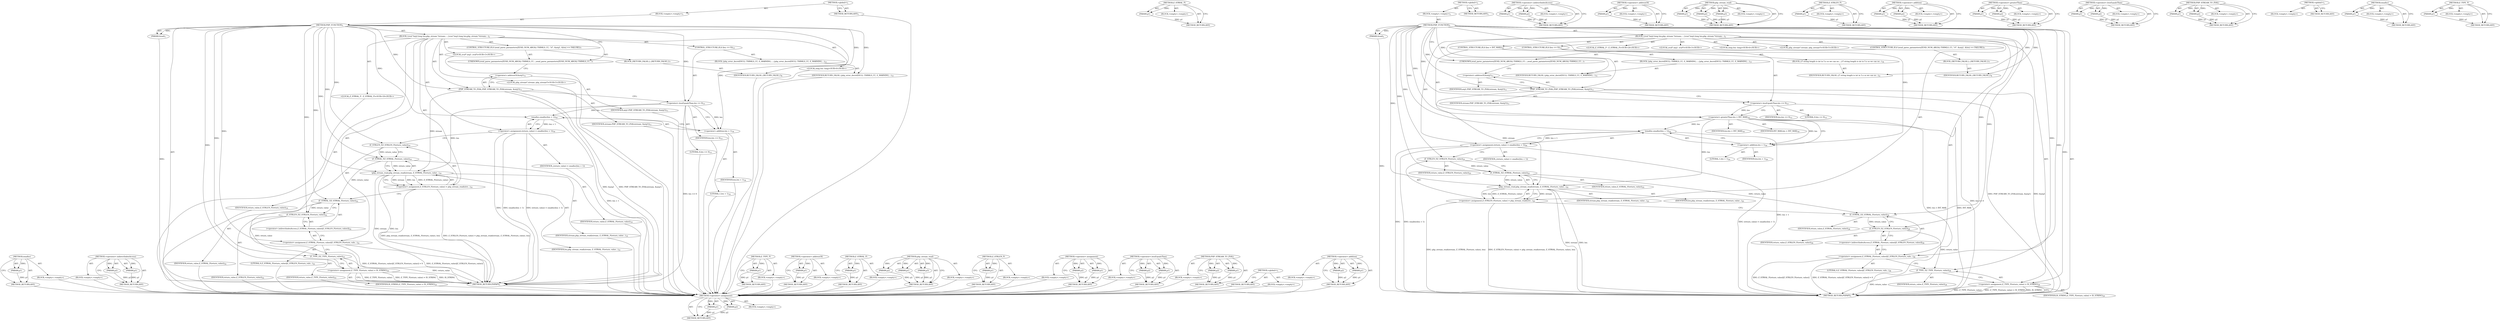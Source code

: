 digraph "Z_TYPE_P" {
vulnerable_102 [label=<(METHOD,emalloc)>];
vulnerable_103 [label=<(PARAM,p1)>];
vulnerable_104 [label=<(BLOCK,&lt;empty&gt;,&lt;empty&gt;)>];
vulnerable_105 [label=<(METHOD_RETURN,ANY)>];
vulnerable_125 [label=<(METHOD,&lt;operator&gt;.indirectIndexAccess)>];
vulnerable_126 [label=<(PARAM,p1)>];
vulnerable_127 [label=<(PARAM,p2)>];
vulnerable_128 [label=<(BLOCK,&lt;empty&gt;,&lt;empty&gt;)>];
vulnerable_129 [label=<(METHOD_RETURN,ANY)>];
vulnerable_6 [label=<(METHOD,&lt;global&gt;)<SUB>1</SUB>>];
vulnerable_7 [label=<(BLOCK,&lt;empty&gt;,&lt;empty&gt;)<SUB>1</SUB>>];
vulnerable_8 [label=<(METHOD,PHP_FUNCTION)<SUB>1</SUB>>];
vulnerable_9 [label=<(PARAM,fread)<SUB>1</SUB>>];
vulnerable_10 [label=<(BLOCK,{
	zval *arg1;
	long len;
	php_stream *stream;
...,{
	zval *arg1;
	long len;
	php_stream *stream;
...)<SUB>2</SUB>>];
vulnerable_11 [label="<(LOCAL,zval* arg1: zval*)<SUB>3</SUB>>"];
vulnerable_12 [label="<(LOCAL,long len: long)<SUB>4</SUB>>"];
vulnerable_13 [label="<(LOCAL,php_stream* stream: php_stream*)<SUB>5</SUB>>"];
vulnerable_14 [label=<(CONTROL_STRUCTURE,IF,if (zend_parse_parameters(ZEND_NUM_ARGS() TSRMLS_CC, &quot;rl&quot;, &amp;arg1, &amp;len) == FAILURE))<SUB>7</SUB>>];
vulnerable_15 [label=<(UNKNOWN,zend_parse_parameters(ZEND_NUM_ARGS() TSRMLS_CC...,zend_parse_parameters(ZEND_NUM_ARGS() TSRMLS_CC...)<SUB>7</SUB>>];
vulnerable_16 [label=<(BLOCK,{
		RETURN_FALSE;
	},{
		RETURN_FALSE;
	})<SUB>7</SUB>>];
vulnerable_17 [label=<(IDENTIFIER,RETURN_FALSE,{
		RETURN_FALSE;
	})<SUB>8</SUB>>];
vulnerable_18 [label=<(PHP_STREAM_TO_ZVAL,PHP_STREAM_TO_ZVAL(stream, &amp;arg1))<SUB>11</SUB>>];
vulnerable_19 [label=<(IDENTIFIER,stream,PHP_STREAM_TO_ZVAL(stream, &amp;arg1))<SUB>11</SUB>>];
vulnerable_20 [label=<(&lt;operator&gt;.addressOf,&amp;arg1)<SUB>11</SUB>>];
vulnerable_21 [label=<(IDENTIFIER,arg1,PHP_STREAM_TO_ZVAL(stream, &amp;arg1))<SUB>11</SUB>>];
vulnerable_22 [label=<(CONTROL_STRUCTURE,IF,if (len &lt;= 0))<SUB>13</SUB>>];
vulnerable_23 [label=<(&lt;operator&gt;.lessEqualsThan,len &lt;= 0)<SUB>13</SUB>>];
vulnerable_24 [label=<(IDENTIFIER,len,len &lt;= 0)<SUB>13</SUB>>];
vulnerable_25 [label=<(LITERAL,0,len &lt;= 0)<SUB>13</SUB>>];
vulnerable_26 [label=<(BLOCK,{
		php_error_docref(NULL TSRMLS_CC, E_WARNING,...,{
		php_error_docref(NULL TSRMLS_CC, E_WARNING,...)<SUB>13</SUB>>];
vulnerable_27 [label=<(IDENTIFIER,RETURN_FALSE,{
		php_error_docref(NULL TSRMLS_CC, E_WARNING,...)<SUB>15</SUB>>];
vulnerable_28 [label="<(LOCAL,Z_STRVAL_P : Z_STRVAL_P)<SUB>18</SUB>>"];
vulnerable_29 [label=<(&lt;operator&gt;.assignment,(return_value) = emalloc(len + 1))<SUB>18</SUB>>];
vulnerable_30 [label=<(IDENTIFIER,,(return_value) = emalloc(len + 1))>];
vulnerable_31 [label=<(emalloc,emalloc(len + 1))<SUB>18</SUB>>];
vulnerable_32 [label=<(&lt;operator&gt;.addition,len + 1)<SUB>18</SUB>>];
vulnerable_33 [label=<(IDENTIFIER,len,len + 1)<SUB>18</SUB>>];
vulnerable_34 [label=<(LITERAL,1,len + 1)<SUB>18</SUB>>];
vulnerable_35 [label=<(&lt;operator&gt;.assignment,Z_STRLEN_P(return_value) = php_stream_read(stre...)<SUB>19</SUB>>];
vulnerable_36 [label=<(Z_STRLEN_P,Z_STRLEN_P(return_value))<SUB>19</SUB>>];
vulnerable_37 [label=<(IDENTIFIER,return_value,Z_STRLEN_P(return_value))<SUB>19</SUB>>];
vulnerable_38 [label=<(php_stream_read,php_stream_read(stream, Z_STRVAL_P(return_value...)<SUB>19</SUB>>];
vulnerable_39 [label=<(IDENTIFIER,stream,php_stream_read(stream, Z_STRVAL_P(return_value...)<SUB>19</SUB>>];
vulnerable_40 [label=<(Z_STRVAL_P,Z_STRVAL_P(return_value))<SUB>19</SUB>>];
vulnerable_41 [label=<(IDENTIFIER,return_value,Z_STRVAL_P(return_value))<SUB>19</SUB>>];
vulnerable_42 [label=<(IDENTIFIER,len,php_stream_read(stream, Z_STRVAL_P(return_value...)<SUB>19</SUB>>];
vulnerable_43 [label=<(&lt;operator&gt;.assignment,Z_STRVAL_P(return_value)[Z_STRLEN_P(return_valu...)<SUB>22</SUB>>];
vulnerable_44 [label=<(&lt;operator&gt;.indirectIndexAccess,Z_STRVAL_P(return_value)[Z_STRLEN_P(return_value)])<SUB>22</SUB>>];
vulnerable_45 [label=<(Z_STRVAL_P,Z_STRVAL_P(return_value))<SUB>22</SUB>>];
vulnerable_46 [label=<(IDENTIFIER,return_value,Z_STRVAL_P(return_value))<SUB>22</SUB>>];
vulnerable_47 [label=<(Z_STRLEN_P,Z_STRLEN_P(return_value))<SUB>22</SUB>>];
vulnerable_48 [label=<(IDENTIFIER,return_value,Z_STRLEN_P(return_value))<SUB>22</SUB>>];
vulnerable_49 [label=<(LITERAL,0,Z_STRVAL_P(return_value)[Z_STRLEN_P(return_valu...)<SUB>22</SUB>>];
vulnerable_50 [label=<(&lt;operator&gt;.assignment,Z_TYPE_P(return_value) = IS_STRING)<SUB>23</SUB>>];
vulnerable_51 [label=<(Z_TYPE_P,Z_TYPE_P(return_value))<SUB>23</SUB>>];
vulnerable_52 [label=<(IDENTIFIER,return_value,Z_TYPE_P(return_value))<SUB>23</SUB>>];
vulnerable_53 [label=<(IDENTIFIER,IS_STRING,Z_TYPE_P(return_value) = IS_STRING)<SUB>23</SUB>>];
vulnerable_54 [label=<(METHOD_RETURN,PHPAPI)<SUB>1</SUB>>];
vulnerable_56 [label=<(METHOD_RETURN,ANY)<SUB>1</SUB>>];
vulnerable_130 [label=<(METHOD,Z_TYPE_P)>];
vulnerable_131 [label=<(PARAM,p1)>];
vulnerable_132 [label=<(BLOCK,&lt;empty&gt;,&lt;empty&gt;)>];
vulnerable_133 [label=<(METHOD_RETURN,ANY)>];
vulnerable_88 [label=<(METHOD,&lt;operator&gt;.addressOf)>];
vulnerable_89 [label=<(PARAM,p1)>];
vulnerable_90 [label=<(BLOCK,&lt;empty&gt;,&lt;empty&gt;)>];
vulnerable_91 [label=<(METHOD_RETURN,ANY)>];
vulnerable_121 [label=<(METHOD,Z_STRVAL_P)>];
vulnerable_122 [label=<(PARAM,p1)>];
vulnerable_123 [label=<(BLOCK,&lt;empty&gt;,&lt;empty&gt;)>];
vulnerable_124 [label=<(METHOD_RETURN,ANY)>];
vulnerable_115 [label=<(METHOD,php_stream_read)>];
vulnerable_116 [label=<(PARAM,p1)>];
vulnerable_117 [label=<(PARAM,p2)>];
vulnerable_118 [label=<(PARAM,p3)>];
vulnerable_119 [label=<(BLOCK,&lt;empty&gt;,&lt;empty&gt;)>];
vulnerable_120 [label=<(METHOD_RETURN,ANY)>];
vulnerable_111 [label=<(METHOD,Z_STRLEN_P)>];
vulnerable_112 [label=<(PARAM,p1)>];
vulnerable_113 [label=<(BLOCK,&lt;empty&gt;,&lt;empty&gt;)>];
vulnerable_114 [label=<(METHOD_RETURN,ANY)>];
vulnerable_97 [label=<(METHOD,&lt;operator&gt;.assignment)>];
vulnerable_98 [label=<(PARAM,p1)>];
vulnerable_99 [label=<(PARAM,p2)>];
vulnerable_100 [label=<(BLOCK,&lt;empty&gt;,&lt;empty&gt;)>];
vulnerable_101 [label=<(METHOD_RETURN,ANY)>];
vulnerable_92 [label=<(METHOD,&lt;operator&gt;.lessEqualsThan)>];
vulnerable_93 [label=<(PARAM,p1)>];
vulnerable_94 [label=<(PARAM,p2)>];
vulnerable_95 [label=<(BLOCK,&lt;empty&gt;,&lt;empty&gt;)>];
vulnerable_96 [label=<(METHOD_RETURN,ANY)>];
vulnerable_83 [label=<(METHOD,PHP_STREAM_TO_ZVAL)>];
vulnerable_84 [label=<(PARAM,p1)>];
vulnerable_85 [label=<(PARAM,p2)>];
vulnerable_86 [label=<(BLOCK,&lt;empty&gt;,&lt;empty&gt;)>];
vulnerable_87 [label=<(METHOD_RETURN,ANY)>];
vulnerable_77 [label=<(METHOD,&lt;global&gt;)<SUB>1</SUB>>];
vulnerable_78 [label=<(BLOCK,&lt;empty&gt;,&lt;empty&gt;)>];
vulnerable_79 [label=<(METHOD_RETURN,ANY)>];
vulnerable_106 [label=<(METHOD,&lt;operator&gt;.addition)>];
vulnerable_107 [label=<(PARAM,p1)>];
vulnerable_108 [label=<(PARAM,p2)>];
vulnerable_109 [label=<(BLOCK,&lt;empty&gt;,&lt;empty&gt;)>];
vulnerable_110 [label=<(METHOD_RETURN,ANY)>];
fixed_108 [label=<(METHOD,&lt;operator&gt;.assignment)>];
fixed_109 [label=<(PARAM,p1)>];
fixed_110 [label=<(PARAM,p2)>];
fixed_111 [label=<(BLOCK,&lt;empty&gt;,&lt;empty&gt;)>];
fixed_112 [label=<(METHOD_RETURN,ANY)>];
fixed_132 [label=<(METHOD,Z_STRVAL_P)>];
fixed_133 [label=<(PARAM,p1)>];
fixed_134 [label=<(BLOCK,&lt;empty&gt;,&lt;empty&gt;)>];
fixed_135 [label=<(METHOD_RETURN,ANY)>];
fixed_6 [label=<(METHOD,&lt;global&gt;)<SUB>1</SUB>>];
fixed_7 [label=<(BLOCK,&lt;empty&gt;,&lt;empty&gt;)<SUB>1</SUB>>];
fixed_8 [label=<(METHOD,PHP_FUNCTION)<SUB>1</SUB>>];
fixed_9 [label=<(PARAM,fread)<SUB>1</SUB>>];
fixed_10 [label=<(BLOCK,{
	zval *arg1;
	long len;
	php_stream *stream;
...,{
	zval *arg1;
	long len;
	php_stream *stream;
...)<SUB>2</SUB>>];
fixed_11 [label="<(LOCAL,zval* arg1: zval*)<SUB>3</SUB>>"];
fixed_12 [label="<(LOCAL,long len: long)<SUB>4</SUB>>"];
fixed_13 [label="<(LOCAL,php_stream* stream: php_stream*)<SUB>5</SUB>>"];
fixed_14 [label=<(CONTROL_STRUCTURE,IF,if (zend_parse_parameters(ZEND_NUM_ARGS() TSRMLS_CC, &quot;rl&quot;, &amp;arg1, &amp;len) == FAILURE))<SUB>7</SUB>>];
fixed_15 [label=<(UNKNOWN,zend_parse_parameters(ZEND_NUM_ARGS() TSRMLS_CC...,zend_parse_parameters(ZEND_NUM_ARGS() TSRMLS_CC...)<SUB>7</SUB>>];
fixed_16 [label=<(BLOCK,{
		RETURN_FALSE;
	},{
		RETURN_FALSE;
	})<SUB>7</SUB>>];
fixed_17 [label=<(IDENTIFIER,RETURN_FALSE,{
		RETURN_FALSE;
	})<SUB>8</SUB>>];
fixed_18 [label=<(PHP_STREAM_TO_ZVAL,PHP_STREAM_TO_ZVAL(stream, &amp;arg1))<SUB>11</SUB>>];
fixed_19 [label=<(IDENTIFIER,stream,PHP_STREAM_TO_ZVAL(stream, &amp;arg1))<SUB>11</SUB>>];
fixed_20 [label=<(&lt;operator&gt;.addressOf,&amp;arg1)<SUB>11</SUB>>];
fixed_21 [label=<(IDENTIFIER,arg1,PHP_STREAM_TO_ZVAL(stream, &amp;arg1))<SUB>11</SUB>>];
fixed_22 [label=<(CONTROL_STRUCTURE,IF,if (len &lt;= 0))<SUB>13</SUB>>];
fixed_23 [label=<(&lt;operator&gt;.lessEqualsThan,len &lt;= 0)<SUB>13</SUB>>];
fixed_24 [label=<(IDENTIFIER,len,len &lt;= 0)<SUB>13</SUB>>];
fixed_25 [label=<(LITERAL,0,len &lt;= 0)<SUB>13</SUB>>];
fixed_26 [label=<(BLOCK,{
		php_error_docref(NULL TSRMLS_CC, E_WARNING,...,{
		php_error_docref(NULL TSRMLS_CC, E_WARNING,...)<SUB>13</SUB>>];
fixed_27 [label=<(IDENTIFIER,RETURN_FALSE,{
		php_error_docref(NULL TSRMLS_CC, E_WARNING,...)<SUB>15</SUB>>];
fixed_28 [label=<(CONTROL_STRUCTURE,IF,if (len &gt; INT_MAX))<SUB>18</SUB>>];
fixed_29 [label=<(&lt;operator&gt;.greaterThan,len &gt; INT_MAX)<SUB>18</SUB>>];
fixed_30 [label=<(IDENTIFIER,len,len &gt; INT_MAX)<SUB>18</SUB>>];
fixed_31 [label=<(IDENTIFIER,INT_MAX,len &gt; INT_MAX)<SUB>18</SUB>>];
fixed_32 [label=<(BLOCK,{
		/* string length is int in 5.x so we can no...,{
		/* string length is int in 5.x so we can no...)<SUB>18</SUB>>];
fixed_33 [label=<(IDENTIFIER,RETURN_FALSE,{
		/* string length is int in 5.x so we can no...)<SUB>21</SUB>>];
fixed_34 [label="<(LOCAL,Z_STRVAL_P : Z_STRVAL_P)<SUB>24</SUB>>"];
fixed_35 [label=<(&lt;operator&gt;.assignment,(return_value) = emalloc(len + 1))<SUB>24</SUB>>];
fixed_36 [label=<(IDENTIFIER,,(return_value) = emalloc(len + 1))>];
fixed_37 [label=<(emalloc,emalloc(len + 1))<SUB>24</SUB>>];
fixed_38 [label=<(&lt;operator&gt;.addition,len + 1)<SUB>24</SUB>>];
fixed_39 [label=<(IDENTIFIER,len,len + 1)<SUB>24</SUB>>];
fixed_40 [label=<(LITERAL,1,len + 1)<SUB>24</SUB>>];
fixed_41 [label=<(&lt;operator&gt;.assignment,Z_STRLEN_P(return_value) = php_stream_read(stre...)<SUB>25</SUB>>];
fixed_42 [label=<(Z_STRLEN_P,Z_STRLEN_P(return_value))<SUB>25</SUB>>];
fixed_43 [label=<(IDENTIFIER,return_value,Z_STRLEN_P(return_value))<SUB>25</SUB>>];
fixed_44 [label=<(php_stream_read,php_stream_read(stream, Z_STRVAL_P(return_value...)<SUB>25</SUB>>];
fixed_45 [label=<(IDENTIFIER,stream,php_stream_read(stream, Z_STRVAL_P(return_value...)<SUB>25</SUB>>];
fixed_46 [label=<(Z_STRVAL_P,Z_STRVAL_P(return_value))<SUB>25</SUB>>];
fixed_47 [label=<(IDENTIFIER,return_value,Z_STRVAL_P(return_value))<SUB>25</SUB>>];
fixed_48 [label=<(IDENTIFIER,len,php_stream_read(stream, Z_STRVAL_P(return_value...)<SUB>25</SUB>>];
fixed_49 [label=<(&lt;operator&gt;.assignment,Z_STRVAL_P(return_value)[Z_STRLEN_P(return_valu...)<SUB>28</SUB>>];
fixed_50 [label=<(&lt;operator&gt;.indirectIndexAccess,Z_STRVAL_P(return_value)[Z_STRLEN_P(return_value)])<SUB>28</SUB>>];
fixed_51 [label=<(Z_STRVAL_P,Z_STRVAL_P(return_value))<SUB>28</SUB>>];
fixed_52 [label=<(IDENTIFIER,return_value,Z_STRVAL_P(return_value))<SUB>28</SUB>>];
fixed_53 [label=<(Z_STRLEN_P,Z_STRLEN_P(return_value))<SUB>28</SUB>>];
fixed_54 [label=<(IDENTIFIER,return_value,Z_STRLEN_P(return_value))<SUB>28</SUB>>];
fixed_55 [label=<(LITERAL,0,Z_STRVAL_P(return_value)[Z_STRLEN_P(return_valu...)<SUB>28</SUB>>];
fixed_56 [label=<(&lt;operator&gt;.assignment,Z_TYPE_P(return_value) = IS_STRING)<SUB>29</SUB>>];
fixed_57 [label=<(Z_TYPE_P,Z_TYPE_P(return_value))<SUB>29</SUB>>];
fixed_58 [label=<(IDENTIFIER,return_value,Z_TYPE_P(return_value))<SUB>29</SUB>>];
fixed_59 [label=<(IDENTIFIER,IS_STRING,Z_TYPE_P(return_value) = IS_STRING)<SUB>29</SUB>>];
fixed_60 [label=<(METHOD_RETURN,PHPAPI)<SUB>1</SUB>>];
fixed_62 [label=<(METHOD_RETURN,ANY)<SUB>1</SUB>>];
fixed_136 [label=<(METHOD,&lt;operator&gt;.indirectIndexAccess)>];
fixed_137 [label=<(PARAM,p1)>];
fixed_138 [label=<(PARAM,p2)>];
fixed_139 [label=<(BLOCK,&lt;empty&gt;,&lt;empty&gt;)>];
fixed_140 [label=<(METHOD_RETURN,ANY)>];
fixed_94 [label=<(METHOD,&lt;operator&gt;.addressOf)>];
fixed_95 [label=<(PARAM,p1)>];
fixed_96 [label=<(BLOCK,&lt;empty&gt;,&lt;empty&gt;)>];
fixed_97 [label=<(METHOD_RETURN,ANY)>];
fixed_126 [label=<(METHOD,php_stream_read)>];
fixed_127 [label=<(PARAM,p1)>];
fixed_128 [label=<(PARAM,p2)>];
fixed_129 [label=<(PARAM,p3)>];
fixed_130 [label=<(BLOCK,&lt;empty&gt;,&lt;empty&gt;)>];
fixed_131 [label=<(METHOD_RETURN,ANY)>];
fixed_122 [label=<(METHOD,Z_STRLEN_P)>];
fixed_123 [label=<(PARAM,p1)>];
fixed_124 [label=<(BLOCK,&lt;empty&gt;,&lt;empty&gt;)>];
fixed_125 [label=<(METHOD_RETURN,ANY)>];
fixed_117 [label=<(METHOD,&lt;operator&gt;.addition)>];
fixed_118 [label=<(PARAM,p1)>];
fixed_119 [label=<(PARAM,p2)>];
fixed_120 [label=<(BLOCK,&lt;empty&gt;,&lt;empty&gt;)>];
fixed_121 [label=<(METHOD_RETURN,ANY)>];
fixed_103 [label=<(METHOD,&lt;operator&gt;.greaterThan)>];
fixed_104 [label=<(PARAM,p1)>];
fixed_105 [label=<(PARAM,p2)>];
fixed_106 [label=<(BLOCK,&lt;empty&gt;,&lt;empty&gt;)>];
fixed_107 [label=<(METHOD_RETURN,ANY)>];
fixed_98 [label=<(METHOD,&lt;operator&gt;.lessEqualsThan)>];
fixed_99 [label=<(PARAM,p1)>];
fixed_100 [label=<(PARAM,p2)>];
fixed_101 [label=<(BLOCK,&lt;empty&gt;,&lt;empty&gt;)>];
fixed_102 [label=<(METHOD_RETURN,ANY)>];
fixed_89 [label=<(METHOD,PHP_STREAM_TO_ZVAL)>];
fixed_90 [label=<(PARAM,p1)>];
fixed_91 [label=<(PARAM,p2)>];
fixed_92 [label=<(BLOCK,&lt;empty&gt;,&lt;empty&gt;)>];
fixed_93 [label=<(METHOD_RETURN,ANY)>];
fixed_83 [label=<(METHOD,&lt;global&gt;)<SUB>1</SUB>>];
fixed_84 [label=<(BLOCK,&lt;empty&gt;,&lt;empty&gt;)>];
fixed_85 [label=<(METHOD_RETURN,ANY)>];
fixed_113 [label=<(METHOD,emalloc)>];
fixed_114 [label=<(PARAM,p1)>];
fixed_115 [label=<(BLOCK,&lt;empty&gt;,&lt;empty&gt;)>];
fixed_116 [label=<(METHOD_RETURN,ANY)>];
fixed_141 [label=<(METHOD,Z_TYPE_P)>];
fixed_142 [label=<(PARAM,p1)>];
fixed_143 [label=<(BLOCK,&lt;empty&gt;,&lt;empty&gt;)>];
fixed_144 [label=<(METHOD_RETURN,ANY)>];
vulnerable_102 -> vulnerable_103  [key=0, label="AST: "];
vulnerable_102 -> vulnerable_103  [key=1, label="DDG: "];
vulnerable_102 -> vulnerable_104  [key=0, label="AST: "];
vulnerable_102 -> vulnerable_105  [key=0, label="AST: "];
vulnerable_102 -> vulnerable_105  [key=1, label="CFG: "];
vulnerable_103 -> vulnerable_105  [key=0, label="DDG: p1"];
vulnerable_104 -> fixed_108  [key=0];
vulnerable_105 -> fixed_108  [key=0];
vulnerable_125 -> vulnerable_126  [key=0, label="AST: "];
vulnerable_125 -> vulnerable_126  [key=1, label="DDG: "];
vulnerable_125 -> vulnerable_128  [key=0, label="AST: "];
vulnerable_125 -> vulnerable_127  [key=0, label="AST: "];
vulnerable_125 -> vulnerable_127  [key=1, label="DDG: "];
vulnerable_125 -> vulnerable_129  [key=0, label="AST: "];
vulnerable_125 -> vulnerable_129  [key=1, label="CFG: "];
vulnerable_126 -> vulnerable_129  [key=0, label="DDG: p1"];
vulnerable_127 -> vulnerable_129  [key=0, label="DDG: p2"];
vulnerable_128 -> fixed_108  [key=0];
vulnerable_129 -> fixed_108  [key=0];
vulnerable_6 -> vulnerable_7  [key=0, label="AST: "];
vulnerable_6 -> vulnerable_56  [key=0, label="AST: "];
vulnerable_6 -> vulnerable_56  [key=1, label="CFG: "];
vulnerable_7 -> vulnerable_8  [key=0, label="AST: "];
vulnerable_8 -> vulnerable_9  [key=0, label="AST: "];
vulnerable_8 -> vulnerable_9  [key=1, label="DDG: "];
vulnerable_8 -> vulnerable_10  [key=0, label="AST: "];
vulnerable_8 -> vulnerable_54  [key=0, label="AST: "];
vulnerable_8 -> vulnerable_15  [key=0, label="CFG: "];
vulnerable_8 -> vulnerable_43  [key=0, label="DDG: "];
vulnerable_8 -> vulnerable_50  [key=0, label="DDG: "];
vulnerable_8 -> vulnerable_18  [key=0, label="DDG: "];
vulnerable_8 -> vulnerable_17  [key=0, label="DDG: "];
vulnerable_8 -> vulnerable_23  [key=0, label="DDG: "];
vulnerable_8 -> vulnerable_27  [key=0, label="DDG: "];
vulnerable_8 -> vulnerable_31  [key=0, label="DDG: "];
vulnerable_8 -> vulnerable_36  [key=0, label="DDG: "];
vulnerable_8 -> vulnerable_38  [key=0, label="DDG: "];
vulnerable_8 -> vulnerable_51  [key=0, label="DDG: "];
vulnerable_8 -> vulnerable_32  [key=0, label="DDG: "];
vulnerable_8 -> vulnerable_40  [key=0, label="DDG: "];
vulnerable_8 -> vulnerable_45  [key=0, label="DDG: "];
vulnerable_8 -> vulnerable_47  [key=0, label="DDG: "];
vulnerable_9 -> vulnerable_54  [key=0, label="DDG: "];
vulnerable_10 -> vulnerable_11  [key=0, label="AST: "];
vulnerable_10 -> vulnerable_12  [key=0, label="AST: "];
vulnerable_10 -> vulnerable_13  [key=0, label="AST: "];
vulnerable_10 -> vulnerable_14  [key=0, label="AST: "];
vulnerable_10 -> vulnerable_18  [key=0, label="AST: "];
vulnerable_10 -> vulnerable_22  [key=0, label="AST: "];
vulnerable_10 -> vulnerable_28  [key=0, label="AST: "];
vulnerable_10 -> vulnerable_29  [key=0, label="AST: "];
vulnerable_10 -> vulnerable_35  [key=0, label="AST: "];
vulnerable_10 -> vulnerable_43  [key=0, label="AST: "];
vulnerable_10 -> vulnerable_50  [key=0, label="AST: "];
vulnerable_11 -> fixed_108  [key=0];
vulnerable_12 -> fixed_108  [key=0];
vulnerable_13 -> fixed_108  [key=0];
vulnerable_14 -> vulnerable_15  [key=0, label="AST: "];
vulnerable_14 -> vulnerable_16  [key=0, label="AST: "];
vulnerable_15 -> vulnerable_20  [key=0, label="CFG: "];
vulnerable_16 -> vulnerable_17  [key=0, label="AST: "];
vulnerable_17 -> fixed_108  [key=0];
vulnerable_18 -> vulnerable_19  [key=0, label="AST: "];
vulnerable_18 -> vulnerable_20  [key=0, label="AST: "];
vulnerable_18 -> vulnerable_23  [key=0, label="CFG: "];
vulnerable_18 -> vulnerable_54  [key=0, label="DDG: &amp;arg1"];
vulnerable_18 -> vulnerable_54  [key=1, label="DDG: PHP_STREAM_TO_ZVAL(stream, &amp;arg1)"];
vulnerable_18 -> vulnerable_38  [key=0, label="DDG: stream"];
vulnerable_19 -> fixed_108  [key=0];
vulnerable_20 -> vulnerable_21  [key=0, label="AST: "];
vulnerable_20 -> vulnerable_18  [key=0, label="CFG: "];
vulnerable_21 -> fixed_108  [key=0];
vulnerable_22 -> vulnerable_23  [key=0, label="AST: "];
vulnerable_22 -> vulnerable_26  [key=0, label="AST: "];
vulnerable_23 -> vulnerable_24  [key=0, label="AST: "];
vulnerable_23 -> vulnerable_25  [key=0, label="AST: "];
vulnerable_23 -> vulnerable_32  [key=0, label="CFG: "];
vulnerable_23 -> vulnerable_32  [key=1, label="DDG: len"];
vulnerable_23 -> vulnerable_54  [key=0, label="DDG: len &lt;= 0"];
vulnerable_23 -> vulnerable_31  [key=0, label="DDG: len"];
vulnerable_23 -> vulnerable_38  [key=0, label="DDG: len"];
vulnerable_24 -> fixed_108  [key=0];
vulnerable_25 -> fixed_108  [key=0];
vulnerable_26 -> vulnerable_27  [key=0, label="AST: "];
vulnerable_27 -> fixed_108  [key=0];
vulnerable_28 -> fixed_108  [key=0];
vulnerable_29 -> vulnerable_30  [key=0, label="AST: "];
vulnerable_29 -> vulnerable_31  [key=0, label="AST: "];
vulnerable_29 -> vulnerable_36  [key=0, label="CFG: "];
vulnerable_29 -> vulnerable_54  [key=0, label="DDG: emalloc(len + 1)"];
vulnerable_29 -> vulnerable_54  [key=1, label="DDG: (return_value) = emalloc(len + 1)"];
vulnerable_29 -> vulnerable_54  [key=2, label="DDG: "];
vulnerable_30 -> fixed_108  [key=0];
vulnerable_31 -> vulnerable_32  [key=0, label="AST: "];
vulnerable_31 -> vulnerable_29  [key=0, label="CFG: "];
vulnerable_31 -> vulnerable_29  [key=1, label="DDG: len + 1"];
vulnerable_31 -> vulnerable_54  [key=0, label="DDG: len + 1"];
vulnerable_32 -> vulnerable_33  [key=0, label="AST: "];
vulnerable_32 -> vulnerable_34  [key=0, label="AST: "];
vulnerable_32 -> vulnerable_31  [key=0, label="CFG: "];
vulnerable_33 -> fixed_108  [key=0];
vulnerable_34 -> fixed_108  [key=0];
vulnerable_35 -> vulnerable_36  [key=0, label="AST: "];
vulnerable_35 -> vulnerable_38  [key=0, label="AST: "];
vulnerable_35 -> vulnerable_45  [key=0, label="CFG: "];
vulnerable_35 -> vulnerable_54  [key=0, label="DDG: php_stream_read(stream, Z_STRVAL_P(return_value), len)"];
vulnerable_35 -> vulnerable_54  [key=1, label="DDG: Z_STRLEN_P(return_value) = php_stream_read(stream, Z_STRVAL_P(return_value), len)"];
vulnerable_36 -> vulnerable_37  [key=0, label="AST: "];
vulnerable_36 -> vulnerable_40  [key=0, label="CFG: "];
vulnerable_36 -> vulnerable_40  [key=1, label="DDG: return_value"];
vulnerable_37 -> fixed_108  [key=0];
vulnerable_38 -> vulnerable_39  [key=0, label="AST: "];
vulnerable_38 -> vulnerable_40  [key=0, label="AST: "];
vulnerable_38 -> vulnerable_42  [key=0, label="AST: "];
vulnerable_38 -> vulnerable_35  [key=0, label="CFG: "];
vulnerable_38 -> vulnerable_35  [key=1, label="DDG: stream"];
vulnerable_38 -> vulnerable_35  [key=2, label="DDG: Z_STRVAL_P(return_value)"];
vulnerable_38 -> vulnerable_35  [key=3, label="DDG: len"];
vulnerable_38 -> vulnerable_54  [key=0, label="DDG: stream"];
vulnerable_38 -> vulnerable_54  [key=1, label="DDG: len"];
vulnerable_39 -> fixed_108  [key=0];
vulnerable_40 -> vulnerable_41  [key=0, label="AST: "];
vulnerable_40 -> vulnerable_38  [key=0, label="CFG: "];
vulnerable_40 -> vulnerable_38  [key=1, label="DDG: return_value"];
vulnerable_40 -> vulnerable_45  [key=0, label="DDG: return_value"];
vulnerable_41 -> fixed_108  [key=0];
vulnerable_42 -> fixed_108  [key=0];
vulnerable_43 -> vulnerable_44  [key=0, label="AST: "];
vulnerable_43 -> vulnerable_49  [key=0, label="AST: "];
vulnerable_43 -> vulnerable_51  [key=0, label="CFG: "];
vulnerable_43 -> vulnerable_54  [key=0, label="DDG: Z_STRVAL_P(return_value)[Z_STRLEN_P(return_value)]"];
vulnerable_43 -> vulnerable_54  [key=1, label="DDG: Z_STRVAL_P(return_value)[Z_STRLEN_P(return_value)] = 0"];
vulnerable_44 -> vulnerable_45  [key=0, label="AST: "];
vulnerable_44 -> vulnerable_47  [key=0, label="AST: "];
vulnerable_44 -> vulnerable_43  [key=0, label="CFG: "];
vulnerable_45 -> vulnerable_46  [key=0, label="AST: "];
vulnerable_45 -> vulnerable_47  [key=0, label="CFG: "];
vulnerable_45 -> vulnerable_47  [key=1, label="DDG: return_value"];
vulnerable_46 -> fixed_108  [key=0];
vulnerable_47 -> vulnerable_48  [key=0, label="AST: "];
vulnerable_47 -> vulnerable_44  [key=0, label="CFG: "];
vulnerable_47 -> vulnerable_51  [key=0, label="DDG: return_value"];
vulnerable_48 -> fixed_108  [key=0];
vulnerable_49 -> fixed_108  [key=0];
vulnerable_50 -> vulnerable_51  [key=0, label="AST: "];
vulnerable_50 -> vulnerable_53  [key=0, label="AST: "];
vulnerable_50 -> vulnerable_54  [key=0, label="CFG: "];
vulnerable_50 -> vulnerable_54  [key=1, label="DDG: Z_TYPE_P(return_value)"];
vulnerable_50 -> vulnerable_54  [key=2, label="DDG: Z_TYPE_P(return_value) = IS_STRING"];
vulnerable_50 -> vulnerable_54  [key=3, label="DDG: IS_STRING"];
vulnerable_51 -> vulnerable_52  [key=0, label="AST: "];
vulnerable_51 -> vulnerable_50  [key=0, label="CFG: "];
vulnerable_51 -> vulnerable_54  [key=0, label="DDG: return_value"];
vulnerable_52 -> fixed_108  [key=0];
vulnerable_53 -> fixed_108  [key=0];
vulnerable_54 -> fixed_108  [key=0];
vulnerable_56 -> fixed_108  [key=0];
vulnerable_130 -> vulnerable_131  [key=0, label="AST: "];
vulnerable_130 -> vulnerable_131  [key=1, label="DDG: "];
vulnerable_130 -> vulnerable_132  [key=0, label="AST: "];
vulnerable_130 -> vulnerable_133  [key=0, label="AST: "];
vulnerable_130 -> vulnerable_133  [key=1, label="CFG: "];
vulnerable_131 -> vulnerable_133  [key=0, label="DDG: p1"];
vulnerable_132 -> fixed_108  [key=0];
vulnerable_133 -> fixed_108  [key=0];
vulnerable_88 -> vulnerable_89  [key=0, label="AST: "];
vulnerable_88 -> vulnerable_89  [key=1, label="DDG: "];
vulnerable_88 -> vulnerable_90  [key=0, label="AST: "];
vulnerable_88 -> vulnerable_91  [key=0, label="AST: "];
vulnerable_88 -> vulnerable_91  [key=1, label="CFG: "];
vulnerable_89 -> vulnerable_91  [key=0, label="DDG: p1"];
vulnerable_90 -> fixed_108  [key=0];
vulnerable_91 -> fixed_108  [key=0];
vulnerable_121 -> vulnerable_122  [key=0, label="AST: "];
vulnerable_121 -> vulnerable_122  [key=1, label="DDG: "];
vulnerable_121 -> vulnerable_123  [key=0, label="AST: "];
vulnerable_121 -> vulnerable_124  [key=0, label="AST: "];
vulnerable_121 -> vulnerable_124  [key=1, label="CFG: "];
vulnerable_122 -> vulnerable_124  [key=0, label="DDG: p1"];
vulnerable_123 -> fixed_108  [key=0];
vulnerable_124 -> fixed_108  [key=0];
vulnerable_115 -> vulnerable_116  [key=0, label="AST: "];
vulnerable_115 -> vulnerable_116  [key=1, label="DDG: "];
vulnerable_115 -> vulnerable_119  [key=0, label="AST: "];
vulnerable_115 -> vulnerable_117  [key=0, label="AST: "];
vulnerable_115 -> vulnerable_117  [key=1, label="DDG: "];
vulnerable_115 -> vulnerable_120  [key=0, label="AST: "];
vulnerable_115 -> vulnerable_120  [key=1, label="CFG: "];
vulnerable_115 -> vulnerable_118  [key=0, label="AST: "];
vulnerable_115 -> vulnerable_118  [key=1, label="DDG: "];
vulnerable_116 -> vulnerable_120  [key=0, label="DDG: p1"];
vulnerable_117 -> vulnerable_120  [key=0, label="DDG: p2"];
vulnerable_118 -> vulnerable_120  [key=0, label="DDG: p3"];
vulnerable_119 -> fixed_108  [key=0];
vulnerable_120 -> fixed_108  [key=0];
vulnerable_111 -> vulnerable_112  [key=0, label="AST: "];
vulnerable_111 -> vulnerable_112  [key=1, label="DDG: "];
vulnerable_111 -> vulnerable_113  [key=0, label="AST: "];
vulnerable_111 -> vulnerable_114  [key=0, label="AST: "];
vulnerable_111 -> vulnerable_114  [key=1, label="CFG: "];
vulnerable_112 -> vulnerable_114  [key=0, label="DDG: p1"];
vulnerable_113 -> fixed_108  [key=0];
vulnerable_114 -> fixed_108  [key=0];
vulnerable_97 -> vulnerable_98  [key=0, label="AST: "];
vulnerable_97 -> vulnerable_98  [key=1, label="DDG: "];
vulnerable_97 -> vulnerable_100  [key=0, label="AST: "];
vulnerable_97 -> vulnerable_99  [key=0, label="AST: "];
vulnerable_97 -> vulnerable_99  [key=1, label="DDG: "];
vulnerable_97 -> vulnerable_101  [key=0, label="AST: "];
vulnerable_97 -> vulnerable_101  [key=1, label="CFG: "];
vulnerable_98 -> vulnerable_101  [key=0, label="DDG: p1"];
vulnerable_99 -> vulnerable_101  [key=0, label="DDG: p2"];
vulnerable_100 -> fixed_108  [key=0];
vulnerable_101 -> fixed_108  [key=0];
vulnerable_92 -> vulnerable_93  [key=0, label="AST: "];
vulnerable_92 -> vulnerable_93  [key=1, label="DDG: "];
vulnerable_92 -> vulnerable_95  [key=0, label="AST: "];
vulnerable_92 -> vulnerable_94  [key=0, label="AST: "];
vulnerable_92 -> vulnerable_94  [key=1, label="DDG: "];
vulnerable_92 -> vulnerable_96  [key=0, label="AST: "];
vulnerable_92 -> vulnerable_96  [key=1, label="CFG: "];
vulnerable_93 -> vulnerable_96  [key=0, label="DDG: p1"];
vulnerable_94 -> vulnerable_96  [key=0, label="DDG: p2"];
vulnerable_95 -> fixed_108  [key=0];
vulnerable_96 -> fixed_108  [key=0];
vulnerable_83 -> vulnerable_84  [key=0, label="AST: "];
vulnerable_83 -> vulnerable_84  [key=1, label="DDG: "];
vulnerable_83 -> vulnerable_86  [key=0, label="AST: "];
vulnerable_83 -> vulnerable_85  [key=0, label="AST: "];
vulnerable_83 -> vulnerable_85  [key=1, label="DDG: "];
vulnerable_83 -> vulnerable_87  [key=0, label="AST: "];
vulnerable_83 -> vulnerable_87  [key=1, label="CFG: "];
vulnerable_84 -> vulnerable_87  [key=0, label="DDG: p1"];
vulnerable_85 -> vulnerable_87  [key=0, label="DDG: p2"];
vulnerable_86 -> fixed_108  [key=0];
vulnerable_87 -> fixed_108  [key=0];
vulnerable_77 -> vulnerable_78  [key=0, label="AST: "];
vulnerable_77 -> vulnerable_79  [key=0, label="AST: "];
vulnerable_77 -> vulnerable_79  [key=1, label="CFG: "];
vulnerable_78 -> fixed_108  [key=0];
vulnerable_79 -> fixed_108  [key=0];
vulnerable_106 -> vulnerable_107  [key=0, label="AST: "];
vulnerable_106 -> vulnerable_107  [key=1, label="DDG: "];
vulnerable_106 -> vulnerable_109  [key=0, label="AST: "];
vulnerable_106 -> vulnerable_108  [key=0, label="AST: "];
vulnerable_106 -> vulnerable_108  [key=1, label="DDG: "];
vulnerable_106 -> vulnerable_110  [key=0, label="AST: "];
vulnerable_106 -> vulnerable_110  [key=1, label="CFG: "];
vulnerable_107 -> vulnerable_110  [key=0, label="DDG: p1"];
vulnerable_108 -> vulnerable_110  [key=0, label="DDG: p2"];
vulnerable_109 -> fixed_108  [key=0];
vulnerable_110 -> fixed_108  [key=0];
fixed_108 -> fixed_109  [key=0, label="AST: "];
fixed_108 -> fixed_109  [key=1, label="DDG: "];
fixed_108 -> fixed_111  [key=0, label="AST: "];
fixed_108 -> fixed_110  [key=0, label="AST: "];
fixed_108 -> fixed_110  [key=1, label="DDG: "];
fixed_108 -> fixed_112  [key=0, label="AST: "];
fixed_108 -> fixed_112  [key=1, label="CFG: "];
fixed_109 -> fixed_112  [key=0, label="DDG: p1"];
fixed_110 -> fixed_112  [key=0, label="DDG: p2"];
fixed_132 -> fixed_133  [key=0, label="AST: "];
fixed_132 -> fixed_133  [key=1, label="DDG: "];
fixed_132 -> fixed_134  [key=0, label="AST: "];
fixed_132 -> fixed_135  [key=0, label="AST: "];
fixed_132 -> fixed_135  [key=1, label="CFG: "];
fixed_133 -> fixed_135  [key=0, label="DDG: p1"];
fixed_6 -> fixed_7  [key=0, label="AST: "];
fixed_6 -> fixed_62  [key=0, label="AST: "];
fixed_6 -> fixed_62  [key=1, label="CFG: "];
fixed_7 -> fixed_8  [key=0, label="AST: "];
fixed_8 -> fixed_9  [key=0, label="AST: "];
fixed_8 -> fixed_9  [key=1, label="DDG: "];
fixed_8 -> fixed_10  [key=0, label="AST: "];
fixed_8 -> fixed_60  [key=0, label="AST: "];
fixed_8 -> fixed_15  [key=0, label="CFG: "];
fixed_8 -> fixed_49  [key=0, label="DDG: "];
fixed_8 -> fixed_56  [key=0, label="DDG: "];
fixed_8 -> fixed_18  [key=0, label="DDG: "];
fixed_8 -> fixed_17  [key=0, label="DDG: "];
fixed_8 -> fixed_23  [key=0, label="DDG: "];
fixed_8 -> fixed_27  [key=0, label="DDG: "];
fixed_8 -> fixed_29  [key=0, label="DDG: "];
fixed_8 -> fixed_33  [key=0, label="DDG: "];
fixed_8 -> fixed_37  [key=0, label="DDG: "];
fixed_8 -> fixed_42  [key=0, label="DDG: "];
fixed_8 -> fixed_44  [key=0, label="DDG: "];
fixed_8 -> fixed_57  [key=0, label="DDG: "];
fixed_8 -> fixed_38  [key=0, label="DDG: "];
fixed_8 -> fixed_46  [key=0, label="DDG: "];
fixed_8 -> fixed_51  [key=0, label="DDG: "];
fixed_8 -> fixed_53  [key=0, label="DDG: "];
fixed_9 -> fixed_60  [key=0, label="DDG: "];
fixed_10 -> fixed_11  [key=0, label="AST: "];
fixed_10 -> fixed_12  [key=0, label="AST: "];
fixed_10 -> fixed_13  [key=0, label="AST: "];
fixed_10 -> fixed_14  [key=0, label="AST: "];
fixed_10 -> fixed_18  [key=0, label="AST: "];
fixed_10 -> fixed_22  [key=0, label="AST: "];
fixed_10 -> fixed_28  [key=0, label="AST: "];
fixed_10 -> fixed_34  [key=0, label="AST: "];
fixed_10 -> fixed_35  [key=0, label="AST: "];
fixed_10 -> fixed_41  [key=0, label="AST: "];
fixed_10 -> fixed_49  [key=0, label="AST: "];
fixed_10 -> fixed_56  [key=0, label="AST: "];
fixed_14 -> fixed_15  [key=0, label="AST: "];
fixed_14 -> fixed_16  [key=0, label="AST: "];
fixed_15 -> fixed_20  [key=0, label="CFG: "];
fixed_16 -> fixed_17  [key=0, label="AST: "];
fixed_18 -> fixed_19  [key=0, label="AST: "];
fixed_18 -> fixed_20  [key=0, label="AST: "];
fixed_18 -> fixed_23  [key=0, label="CFG: "];
fixed_18 -> fixed_60  [key=0, label="DDG: &amp;arg1"];
fixed_18 -> fixed_60  [key=1, label="DDG: PHP_STREAM_TO_ZVAL(stream, &amp;arg1)"];
fixed_18 -> fixed_44  [key=0, label="DDG: stream"];
fixed_20 -> fixed_21  [key=0, label="AST: "];
fixed_20 -> fixed_18  [key=0, label="CFG: "];
fixed_22 -> fixed_23  [key=0, label="AST: "];
fixed_22 -> fixed_26  [key=0, label="AST: "];
fixed_23 -> fixed_24  [key=0, label="AST: "];
fixed_23 -> fixed_25  [key=0, label="AST: "];
fixed_23 -> fixed_29  [key=0, label="CFG: "];
fixed_23 -> fixed_29  [key=1, label="DDG: len"];
fixed_23 -> fixed_60  [key=0, label="DDG: len &lt;= 0"];
fixed_26 -> fixed_27  [key=0, label="AST: "];
fixed_28 -> fixed_29  [key=0, label="AST: "];
fixed_28 -> fixed_32  [key=0, label="AST: "];
fixed_29 -> fixed_30  [key=0, label="AST: "];
fixed_29 -> fixed_31  [key=0, label="AST: "];
fixed_29 -> fixed_38  [key=0, label="CFG: "];
fixed_29 -> fixed_38  [key=1, label="DDG: len"];
fixed_29 -> fixed_60  [key=0, label="DDG: len &gt; INT_MAX"];
fixed_29 -> fixed_60  [key=1, label="DDG: INT_MAX"];
fixed_29 -> fixed_37  [key=0, label="DDG: len"];
fixed_29 -> fixed_44  [key=0, label="DDG: len"];
fixed_32 -> fixed_33  [key=0, label="AST: "];
fixed_35 -> fixed_36  [key=0, label="AST: "];
fixed_35 -> fixed_37  [key=0, label="AST: "];
fixed_35 -> fixed_42  [key=0, label="CFG: "];
fixed_35 -> fixed_60  [key=0, label="DDG: emalloc(len + 1)"];
fixed_35 -> fixed_60  [key=1, label="DDG: (return_value) = emalloc(len + 1)"];
fixed_35 -> fixed_60  [key=2, label="DDG: "];
fixed_37 -> fixed_38  [key=0, label="AST: "];
fixed_37 -> fixed_35  [key=0, label="CFG: "];
fixed_37 -> fixed_35  [key=1, label="DDG: len + 1"];
fixed_37 -> fixed_60  [key=0, label="DDG: len + 1"];
fixed_38 -> fixed_39  [key=0, label="AST: "];
fixed_38 -> fixed_40  [key=0, label="AST: "];
fixed_38 -> fixed_37  [key=0, label="CFG: "];
fixed_41 -> fixed_42  [key=0, label="AST: "];
fixed_41 -> fixed_44  [key=0, label="AST: "];
fixed_41 -> fixed_51  [key=0, label="CFG: "];
fixed_41 -> fixed_60  [key=0, label="DDG: php_stream_read(stream, Z_STRVAL_P(return_value), len)"];
fixed_41 -> fixed_60  [key=1, label="DDG: Z_STRLEN_P(return_value) = php_stream_read(stream, Z_STRVAL_P(return_value), len)"];
fixed_42 -> fixed_43  [key=0, label="AST: "];
fixed_42 -> fixed_46  [key=0, label="CFG: "];
fixed_42 -> fixed_46  [key=1, label="DDG: return_value"];
fixed_44 -> fixed_45  [key=0, label="AST: "];
fixed_44 -> fixed_46  [key=0, label="AST: "];
fixed_44 -> fixed_48  [key=0, label="AST: "];
fixed_44 -> fixed_41  [key=0, label="CFG: "];
fixed_44 -> fixed_41  [key=1, label="DDG: stream"];
fixed_44 -> fixed_41  [key=2, label="DDG: Z_STRVAL_P(return_value)"];
fixed_44 -> fixed_41  [key=3, label="DDG: len"];
fixed_44 -> fixed_60  [key=0, label="DDG: stream"];
fixed_44 -> fixed_60  [key=1, label="DDG: len"];
fixed_46 -> fixed_47  [key=0, label="AST: "];
fixed_46 -> fixed_44  [key=0, label="CFG: "];
fixed_46 -> fixed_44  [key=1, label="DDG: return_value"];
fixed_46 -> fixed_51  [key=0, label="DDG: return_value"];
fixed_49 -> fixed_50  [key=0, label="AST: "];
fixed_49 -> fixed_55  [key=0, label="AST: "];
fixed_49 -> fixed_57  [key=0, label="CFG: "];
fixed_49 -> fixed_60  [key=0, label="DDG: Z_STRVAL_P(return_value)[Z_STRLEN_P(return_value)]"];
fixed_49 -> fixed_60  [key=1, label="DDG: Z_STRVAL_P(return_value)[Z_STRLEN_P(return_value)] = 0"];
fixed_50 -> fixed_51  [key=0, label="AST: "];
fixed_50 -> fixed_53  [key=0, label="AST: "];
fixed_50 -> fixed_49  [key=0, label="CFG: "];
fixed_51 -> fixed_52  [key=0, label="AST: "];
fixed_51 -> fixed_53  [key=0, label="CFG: "];
fixed_51 -> fixed_53  [key=1, label="DDG: return_value"];
fixed_53 -> fixed_54  [key=0, label="AST: "];
fixed_53 -> fixed_50  [key=0, label="CFG: "];
fixed_53 -> fixed_57  [key=0, label="DDG: return_value"];
fixed_56 -> fixed_57  [key=0, label="AST: "];
fixed_56 -> fixed_59  [key=0, label="AST: "];
fixed_56 -> fixed_60  [key=0, label="CFG: "];
fixed_56 -> fixed_60  [key=1, label="DDG: Z_TYPE_P(return_value)"];
fixed_56 -> fixed_60  [key=2, label="DDG: Z_TYPE_P(return_value) = IS_STRING"];
fixed_56 -> fixed_60  [key=3, label="DDG: IS_STRING"];
fixed_57 -> fixed_58  [key=0, label="AST: "];
fixed_57 -> fixed_56  [key=0, label="CFG: "];
fixed_57 -> fixed_60  [key=0, label="DDG: return_value"];
fixed_136 -> fixed_137  [key=0, label="AST: "];
fixed_136 -> fixed_137  [key=1, label="DDG: "];
fixed_136 -> fixed_139  [key=0, label="AST: "];
fixed_136 -> fixed_138  [key=0, label="AST: "];
fixed_136 -> fixed_138  [key=1, label="DDG: "];
fixed_136 -> fixed_140  [key=0, label="AST: "];
fixed_136 -> fixed_140  [key=1, label="CFG: "];
fixed_137 -> fixed_140  [key=0, label="DDG: p1"];
fixed_138 -> fixed_140  [key=0, label="DDG: p2"];
fixed_94 -> fixed_95  [key=0, label="AST: "];
fixed_94 -> fixed_95  [key=1, label="DDG: "];
fixed_94 -> fixed_96  [key=0, label="AST: "];
fixed_94 -> fixed_97  [key=0, label="AST: "];
fixed_94 -> fixed_97  [key=1, label="CFG: "];
fixed_95 -> fixed_97  [key=0, label="DDG: p1"];
fixed_126 -> fixed_127  [key=0, label="AST: "];
fixed_126 -> fixed_127  [key=1, label="DDG: "];
fixed_126 -> fixed_130  [key=0, label="AST: "];
fixed_126 -> fixed_128  [key=0, label="AST: "];
fixed_126 -> fixed_128  [key=1, label="DDG: "];
fixed_126 -> fixed_131  [key=0, label="AST: "];
fixed_126 -> fixed_131  [key=1, label="CFG: "];
fixed_126 -> fixed_129  [key=0, label="AST: "];
fixed_126 -> fixed_129  [key=1, label="DDG: "];
fixed_127 -> fixed_131  [key=0, label="DDG: p1"];
fixed_128 -> fixed_131  [key=0, label="DDG: p2"];
fixed_129 -> fixed_131  [key=0, label="DDG: p3"];
fixed_122 -> fixed_123  [key=0, label="AST: "];
fixed_122 -> fixed_123  [key=1, label="DDG: "];
fixed_122 -> fixed_124  [key=0, label="AST: "];
fixed_122 -> fixed_125  [key=0, label="AST: "];
fixed_122 -> fixed_125  [key=1, label="CFG: "];
fixed_123 -> fixed_125  [key=0, label="DDG: p1"];
fixed_117 -> fixed_118  [key=0, label="AST: "];
fixed_117 -> fixed_118  [key=1, label="DDG: "];
fixed_117 -> fixed_120  [key=0, label="AST: "];
fixed_117 -> fixed_119  [key=0, label="AST: "];
fixed_117 -> fixed_119  [key=1, label="DDG: "];
fixed_117 -> fixed_121  [key=0, label="AST: "];
fixed_117 -> fixed_121  [key=1, label="CFG: "];
fixed_118 -> fixed_121  [key=0, label="DDG: p1"];
fixed_119 -> fixed_121  [key=0, label="DDG: p2"];
fixed_103 -> fixed_104  [key=0, label="AST: "];
fixed_103 -> fixed_104  [key=1, label="DDG: "];
fixed_103 -> fixed_106  [key=0, label="AST: "];
fixed_103 -> fixed_105  [key=0, label="AST: "];
fixed_103 -> fixed_105  [key=1, label="DDG: "];
fixed_103 -> fixed_107  [key=0, label="AST: "];
fixed_103 -> fixed_107  [key=1, label="CFG: "];
fixed_104 -> fixed_107  [key=0, label="DDG: p1"];
fixed_105 -> fixed_107  [key=0, label="DDG: p2"];
fixed_98 -> fixed_99  [key=0, label="AST: "];
fixed_98 -> fixed_99  [key=1, label="DDG: "];
fixed_98 -> fixed_101  [key=0, label="AST: "];
fixed_98 -> fixed_100  [key=0, label="AST: "];
fixed_98 -> fixed_100  [key=1, label="DDG: "];
fixed_98 -> fixed_102  [key=0, label="AST: "];
fixed_98 -> fixed_102  [key=1, label="CFG: "];
fixed_99 -> fixed_102  [key=0, label="DDG: p1"];
fixed_100 -> fixed_102  [key=0, label="DDG: p2"];
fixed_89 -> fixed_90  [key=0, label="AST: "];
fixed_89 -> fixed_90  [key=1, label="DDG: "];
fixed_89 -> fixed_92  [key=0, label="AST: "];
fixed_89 -> fixed_91  [key=0, label="AST: "];
fixed_89 -> fixed_91  [key=1, label="DDG: "];
fixed_89 -> fixed_93  [key=0, label="AST: "];
fixed_89 -> fixed_93  [key=1, label="CFG: "];
fixed_90 -> fixed_93  [key=0, label="DDG: p1"];
fixed_91 -> fixed_93  [key=0, label="DDG: p2"];
fixed_83 -> fixed_84  [key=0, label="AST: "];
fixed_83 -> fixed_85  [key=0, label="AST: "];
fixed_83 -> fixed_85  [key=1, label="CFG: "];
fixed_113 -> fixed_114  [key=0, label="AST: "];
fixed_113 -> fixed_114  [key=1, label="DDG: "];
fixed_113 -> fixed_115  [key=0, label="AST: "];
fixed_113 -> fixed_116  [key=0, label="AST: "];
fixed_113 -> fixed_116  [key=1, label="CFG: "];
fixed_114 -> fixed_116  [key=0, label="DDG: p1"];
fixed_141 -> fixed_142  [key=0, label="AST: "];
fixed_141 -> fixed_142  [key=1, label="DDG: "];
fixed_141 -> fixed_143  [key=0, label="AST: "];
fixed_141 -> fixed_144  [key=0, label="AST: "];
fixed_141 -> fixed_144  [key=1, label="CFG: "];
fixed_142 -> fixed_144  [key=0, label="DDG: p1"];
}
